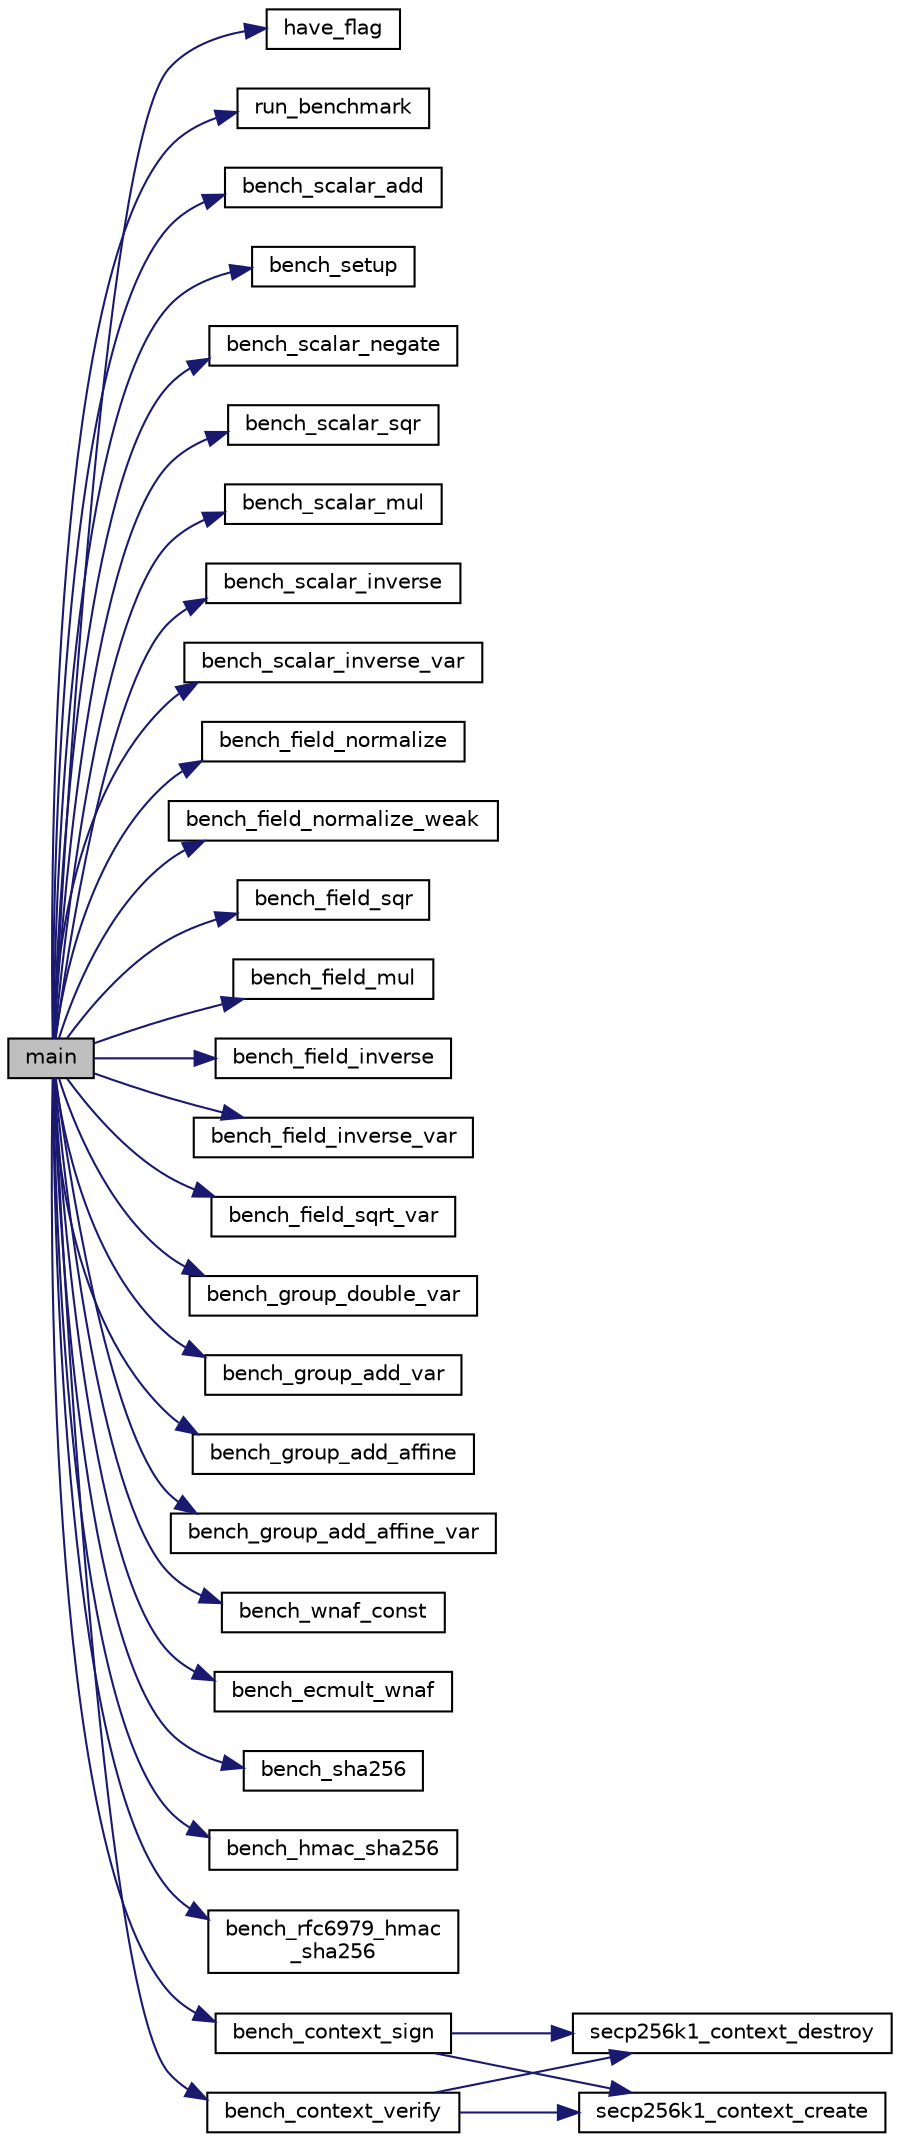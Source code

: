 digraph "main"
{
  edge [fontname="Helvetica",fontsize="10",labelfontname="Helvetica",labelfontsize="10"];
  node [fontname="Helvetica",fontsize="10",shape=record];
  rankdir="LR";
  Node82 [label="main",height=0.2,width=0.4,color="black", fillcolor="grey75", style="filled", fontcolor="black"];
  Node82 -> Node83 [color="midnightblue",fontsize="10",style="solid",fontname="Helvetica"];
  Node83 [label="have_flag",height=0.2,width=0.4,color="black", fillcolor="white", style="filled",URL="$d9/d5e/bench__internal_8c.html#a11ad6602b2858a905ba935d8002639db"];
  Node82 -> Node84 [color="midnightblue",fontsize="10",style="solid",fontname="Helvetica"];
  Node84 [label="run_benchmark",height=0.2,width=0.4,color="black", fillcolor="white", style="filled",URL="$df/df6/bench_8h.html#a62a3537c97d14006568dd6f8b2bc5472"];
  Node82 -> Node85 [color="midnightblue",fontsize="10",style="solid",fontname="Helvetica"];
  Node85 [label="bench_scalar_add",height=0.2,width=0.4,color="black", fillcolor="white", style="filled",URL="$d9/d5e/bench__internal_8c.html#a0b539623bdc89b13ef2b6c7652eb49ff"];
  Node82 -> Node86 [color="midnightblue",fontsize="10",style="solid",fontname="Helvetica"];
  Node86 [label="bench_setup",height=0.2,width=0.4,color="black", fillcolor="white", style="filled",URL="$d9/d5e/bench__internal_8c.html#af48be8297385d0d32de62ae12a07d55c"];
  Node82 -> Node87 [color="midnightblue",fontsize="10",style="solid",fontname="Helvetica"];
  Node87 [label="bench_scalar_negate",height=0.2,width=0.4,color="black", fillcolor="white", style="filled",URL="$d9/d5e/bench__internal_8c.html#ae3fb5f28fb450096dcd04f36abfdb462"];
  Node82 -> Node88 [color="midnightblue",fontsize="10",style="solid",fontname="Helvetica"];
  Node88 [label="bench_scalar_sqr",height=0.2,width=0.4,color="black", fillcolor="white", style="filled",URL="$d9/d5e/bench__internal_8c.html#abe9892c7c25aa6262dfd2d3c8eb6cc68"];
  Node82 -> Node89 [color="midnightblue",fontsize="10",style="solid",fontname="Helvetica"];
  Node89 [label="bench_scalar_mul",height=0.2,width=0.4,color="black", fillcolor="white", style="filled",URL="$d9/d5e/bench__internal_8c.html#a01cf2d68b95f3289092b392a96afb45f"];
  Node82 -> Node90 [color="midnightblue",fontsize="10",style="solid",fontname="Helvetica"];
  Node90 [label="bench_scalar_inverse",height=0.2,width=0.4,color="black", fillcolor="white", style="filled",URL="$d9/d5e/bench__internal_8c.html#a3514e9903b441b8d32d09a56ea1ab203"];
  Node82 -> Node91 [color="midnightblue",fontsize="10",style="solid",fontname="Helvetica"];
  Node91 [label="bench_scalar_inverse_var",height=0.2,width=0.4,color="black", fillcolor="white", style="filled",URL="$d9/d5e/bench__internal_8c.html#a9587e1fb40ba7e4d0c50b1d67419dd0d"];
  Node82 -> Node92 [color="midnightblue",fontsize="10",style="solid",fontname="Helvetica"];
  Node92 [label="bench_field_normalize",height=0.2,width=0.4,color="black", fillcolor="white", style="filled",URL="$d9/d5e/bench__internal_8c.html#ac3485538e4fa9af40a4cef001232ddd3"];
  Node82 -> Node93 [color="midnightblue",fontsize="10",style="solid",fontname="Helvetica"];
  Node93 [label="bench_field_normalize_weak",height=0.2,width=0.4,color="black", fillcolor="white", style="filled",URL="$d9/d5e/bench__internal_8c.html#a2c64e320d361391c4173beb301ffedd5"];
  Node82 -> Node94 [color="midnightblue",fontsize="10",style="solid",fontname="Helvetica"];
  Node94 [label="bench_field_sqr",height=0.2,width=0.4,color="black", fillcolor="white", style="filled",URL="$d9/d5e/bench__internal_8c.html#a8254149a8227aa2a8a608a2ad33bfeb0"];
  Node82 -> Node95 [color="midnightblue",fontsize="10",style="solid",fontname="Helvetica"];
  Node95 [label="bench_field_mul",height=0.2,width=0.4,color="black", fillcolor="white", style="filled",URL="$d9/d5e/bench__internal_8c.html#af8408941f23caa6b2f966d5ad5a3bcf5"];
  Node82 -> Node96 [color="midnightblue",fontsize="10",style="solid",fontname="Helvetica"];
  Node96 [label="bench_field_inverse",height=0.2,width=0.4,color="black", fillcolor="white", style="filled",URL="$d9/d5e/bench__internal_8c.html#aadfd2513d7e62f1bea711ca496f8a3c2"];
  Node82 -> Node97 [color="midnightblue",fontsize="10",style="solid",fontname="Helvetica"];
  Node97 [label="bench_field_inverse_var",height=0.2,width=0.4,color="black", fillcolor="white", style="filled",URL="$d9/d5e/bench__internal_8c.html#afe3b788c31c7bb78714db48b2d43fd60"];
  Node82 -> Node98 [color="midnightblue",fontsize="10",style="solid",fontname="Helvetica"];
  Node98 [label="bench_field_sqrt_var",height=0.2,width=0.4,color="black", fillcolor="white", style="filled",URL="$d9/d5e/bench__internal_8c.html#a886402d0f9385791697bf5de08bdccd3"];
  Node82 -> Node99 [color="midnightblue",fontsize="10",style="solid",fontname="Helvetica"];
  Node99 [label="bench_group_double_var",height=0.2,width=0.4,color="black", fillcolor="white", style="filled",URL="$d9/d5e/bench__internal_8c.html#a2e04291c03d8680c2c4d55933e8fbe49"];
  Node82 -> Node100 [color="midnightblue",fontsize="10",style="solid",fontname="Helvetica"];
  Node100 [label="bench_group_add_var",height=0.2,width=0.4,color="black", fillcolor="white", style="filled",URL="$d9/d5e/bench__internal_8c.html#a6bedf8eeeb6567d891a777f3828b42e6"];
  Node82 -> Node101 [color="midnightblue",fontsize="10",style="solid",fontname="Helvetica"];
  Node101 [label="bench_group_add_affine",height=0.2,width=0.4,color="black", fillcolor="white", style="filled",URL="$d9/d5e/bench__internal_8c.html#a035c2e84ac8291dcfc8e3cc11c9af781"];
  Node82 -> Node102 [color="midnightblue",fontsize="10",style="solid",fontname="Helvetica"];
  Node102 [label="bench_group_add_affine_var",height=0.2,width=0.4,color="black", fillcolor="white", style="filled",URL="$d9/d5e/bench__internal_8c.html#a4964d22380325912e3235e21b5525be3"];
  Node82 -> Node103 [color="midnightblue",fontsize="10",style="solid",fontname="Helvetica"];
  Node103 [label="bench_wnaf_const",height=0.2,width=0.4,color="black", fillcolor="white", style="filled",URL="$d9/d5e/bench__internal_8c.html#a3326bba18d9522d84a82ea50974b3811"];
  Node82 -> Node104 [color="midnightblue",fontsize="10",style="solid",fontname="Helvetica"];
  Node104 [label="bench_ecmult_wnaf",height=0.2,width=0.4,color="black", fillcolor="white", style="filled",URL="$d9/d5e/bench__internal_8c.html#ac942d1b5df119c9d41304dfa566ddea5"];
  Node82 -> Node105 [color="midnightblue",fontsize="10",style="solid",fontname="Helvetica"];
  Node105 [label="bench_sha256",height=0.2,width=0.4,color="black", fillcolor="white", style="filled",URL="$d9/d5e/bench__internal_8c.html#ac8924b9ed09efcfbc1fd3c0039188d46"];
  Node82 -> Node106 [color="midnightblue",fontsize="10",style="solid",fontname="Helvetica"];
  Node106 [label="bench_hmac_sha256",height=0.2,width=0.4,color="black", fillcolor="white", style="filled",URL="$d9/d5e/bench__internal_8c.html#a85fea17693c6843a3b0c33b693736d15"];
  Node82 -> Node107 [color="midnightblue",fontsize="10",style="solid",fontname="Helvetica"];
  Node107 [label="bench_rfc6979_hmac\l_sha256",height=0.2,width=0.4,color="black", fillcolor="white", style="filled",URL="$d9/d5e/bench__internal_8c.html#a6dca5af2be4140aa38f95f36baab0014"];
  Node82 -> Node108 [color="midnightblue",fontsize="10",style="solid",fontname="Helvetica"];
  Node108 [label="bench_context_verify",height=0.2,width=0.4,color="black", fillcolor="white", style="filled",URL="$d9/d5e/bench__internal_8c.html#a0267a6fcf26df5e2625c0f93eed876a9"];
  Node108 -> Node109 [color="midnightblue",fontsize="10",style="solid",fontname="Helvetica"];
  Node109 [label="secp256k1_context_destroy",height=0.2,width=0.4,color="black", fillcolor="white", style="filled",URL="$d7/dd3/secp256k1_8h.html#af8569fb9aa73c0acf46afce4df662950",tooltip="Destroy a secp256k1 context object. "];
  Node108 -> Node110 [color="midnightblue",fontsize="10",style="solid",fontname="Helvetica"];
  Node110 [label="secp256k1_context_create",height=0.2,width=0.4,color="black", fillcolor="white", style="filled",URL="$d7/dd3/secp256k1_8h.html#a769d478f352afbb55200e33970533a3c",tooltip="Create a secp256k1 context object. "];
  Node82 -> Node111 [color="midnightblue",fontsize="10",style="solid",fontname="Helvetica"];
  Node111 [label="bench_context_sign",height=0.2,width=0.4,color="black", fillcolor="white", style="filled",URL="$d9/d5e/bench__internal_8c.html#a0d6ae07fc12e8c74ebdcb49871cbfc0e"];
  Node111 -> Node109 [color="midnightblue",fontsize="10",style="solid",fontname="Helvetica"];
  Node111 -> Node110 [color="midnightblue",fontsize="10",style="solid",fontname="Helvetica"];
}
